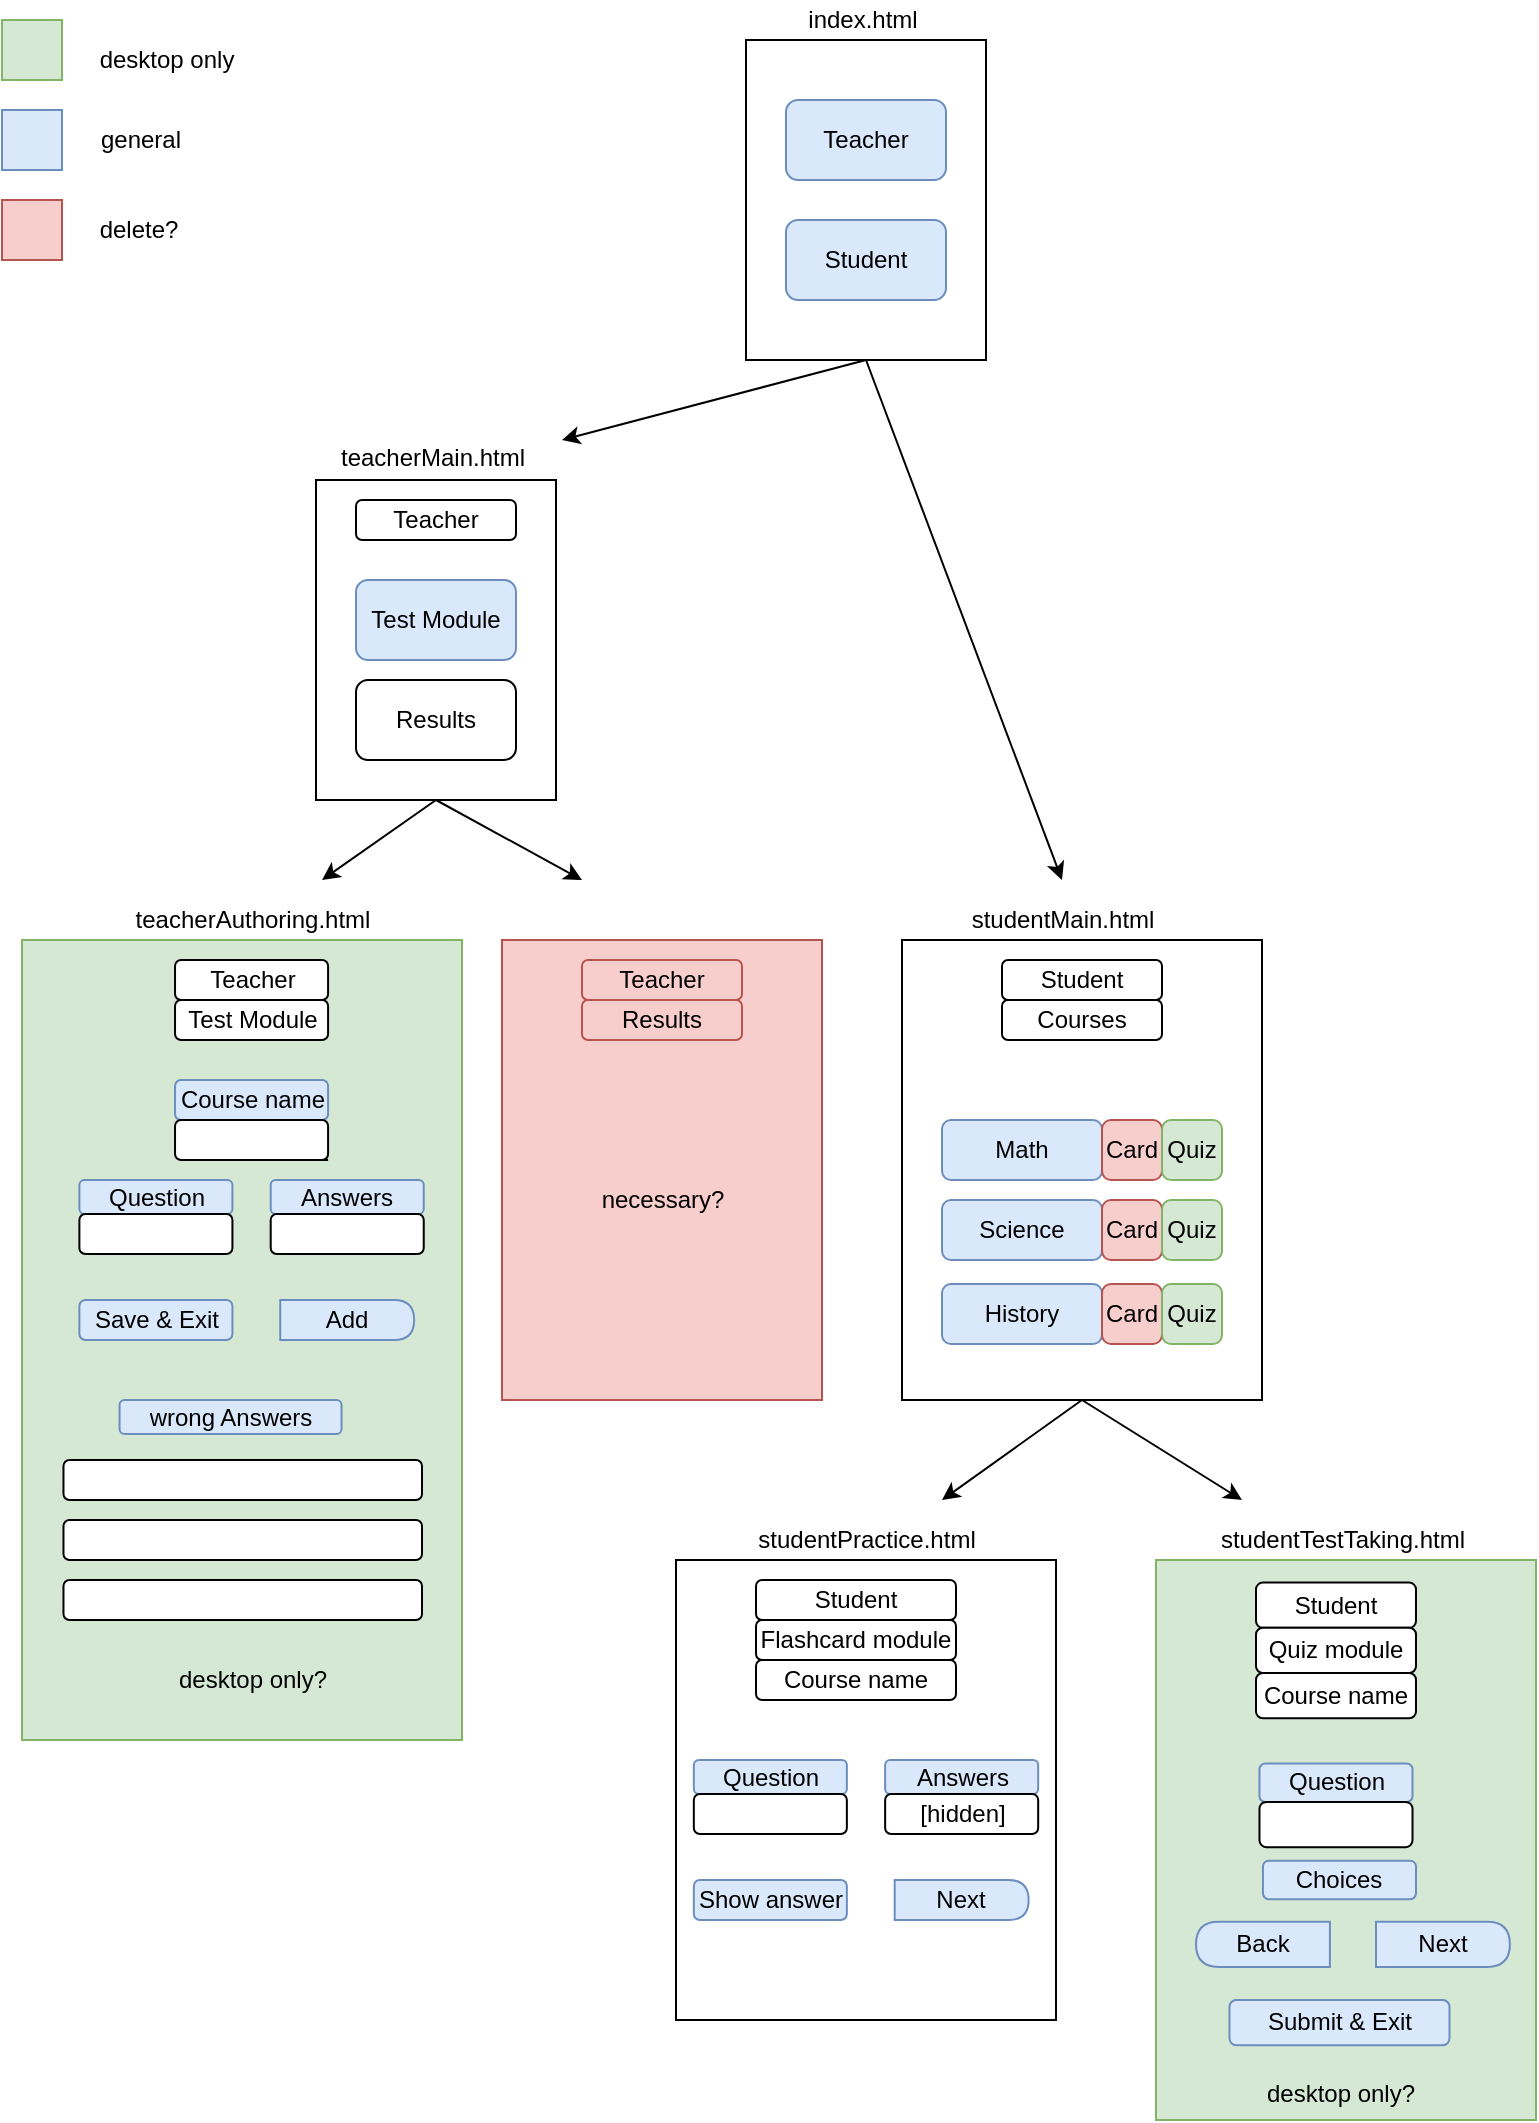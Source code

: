 <mxfile version="14.4.3" type="github" pages="2">
  <diagram id="9fD9goAlEW5F1DG-xID0" name="Page-1">
    <mxGraphModel dx="878" dy="620" grid="1" gridSize="10" guides="1" tooltips="1" connect="1" arrows="1" fold="1" page="1" pageScale="1" pageWidth="850" pageHeight="1100" math="0" shadow="0">
      <root>
        <mxCell id="0" />
        <mxCell id="1" parent="0" />
        <mxCell id="6zLcicrYt3kFBsztM3Yq-1" value="" style="rounded=0;whiteSpace=wrap;html=1;" parent="1" vertex="1">
          <mxGeometry x="402" y="40" width="120" height="160" as="geometry" />
        </mxCell>
        <mxCell id="6zLcicrYt3kFBsztM3Yq-2" value="" style="endArrow=classic;html=1;exitX=0.5;exitY=1;exitDx=0;exitDy=0;" parent="1" source="6zLcicrYt3kFBsztM3Yq-1" edge="1">
          <mxGeometry width="50" height="50" relative="1" as="geometry">
            <mxPoint x="317" y="310" as="sourcePoint" />
            <mxPoint x="560" y="460" as="targetPoint" />
          </mxGeometry>
        </mxCell>
        <mxCell id="6zLcicrYt3kFBsztM3Yq-3" value="" style="endArrow=classic;html=1;exitX=0.5;exitY=1;exitDx=0;exitDy=0;" parent="1" source="6zLcicrYt3kFBsztM3Yq-1" edge="1">
          <mxGeometry width="50" height="50" relative="1" as="geometry">
            <mxPoint x="407" y="160" as="sourcePoint" />
            <mxPoint x="310" y="240" as="targetPoint" />
          </mxGeometry>
        </mxCell>
        <mxCell id="6zLcicrYt3kFBsztM3Yq-4" value="Teacher" style="rounded=1;whiteSpace=wrap;html=1;fillColor=#dae8fc;strokeColor=#6c8ebf;" parent="1" vertex="1">
          <mxGeometry x="422" y="70" width="80" height="40" as="geometry" />
        </mxCell>
        <mxCell id="6zLcicrYt3kFBsztM3Yq-5" value="Student" style="rounded=1;whiteSpace=wrap;html=1;fillColor=#dae8fc;strokeColor=#6c8ebf;" parent="1" vertex="1">
          <mxGeometry x="422" y="130" width="80" height="40" as="geometry" />
        </mxCell>
        <mxCell id="6zLcicrYt3kFBsztM3Yq-6" value="" style="endArrow=classic;html=1;exitX=0.5;exitY=1;exitDx=0;exitDy=0;" parent="1" source="6zLcicrYt3kFBsztM3Yq-76" edge="1">
          <mxGeometry width="50" height="50" relative="1" as="geometry">
            <mxPoint x="277" y="465" as="sourcePoint" />
            <mxPoint x="190" y="460" as="targetPoint" />
          </mxGeometry>
        </mxCell>
        <mxCell id="6zLcicrYt3kFBsztM3Yq-7" value="" style="endArrow=classic;html=1;exitX=0.5;exitY=1;exitDx=0;exitDy=0;" parent="1" source="6zLcicrYt3kFBsztM3Yq-76" edge="1">
          <mxGeometry width="50" height="50" relative="1" as="geometry">
            <mxPoint x="287" y="440" as="sourcePoint" />
            <mxPoint x="320" y="460" as="targetPoint" />
          </mxGeometry>
        </mxCell>
        <mxCell id="6zLcicrYt3kFBsztM3Yq-21" value="" style="group;fillColor=#FF6666;" parent="1" vertex="1" connectable="0">
          <mxGeometry x="280" y="490" width="160" height="230" as="geometry" />
        </mxCell>
        <mxCell id="6zLcicrYt3kFBsztM3Yq-22" value="" style="rounded=0;whiteSpace=wrap;html=1;fillColor=#f8cecc;strokeColor=#b85450;" parent="6zLcicrYt3kFBsztM3Yq-21" vertex="1">
          <mxGeometry width="160" height="230" as="geometry" />
        </mxCell>
        <mxCell id="6zLcicrYt3kFBsztM3Yq-23" value="Teacher" style="rounded=1;whiteSpace=wrap;html=1;fillColor=#f8cecc;strokeColor=#b85450;" parent="6zLcicrYt3kFBsztM3Yq-21" vertex="1">
          <mxGeometry x="40" y="10" width="80" height="20" as="geometry" />
        </mxCell>
        <mxCell id="6zLcicrYt3kFBsztM3Yq-24" value="Results" style="rounded=1;whiteSpace=wrap;html=1;fillColor=#f8cecc;strokeColor=#b85450;" parent="6zLcicrYt3kFBsztM3Yq-21" vertex="1">
          <mxGeometry x="40" y="30" width="80" height="20" as="geometry" />
        </mxCell>
        <mxCell id="6zLcicrYt3kFBsztM3Yq-25" value="necessary?" style="text;html=1;align=center;verticalAlign=middle;resizable=0;points=[];autosize=1;" parent="6zLcicrYt3kFBsztM3Yq-21" vertex="1">
          <mxGeometry x="40" y="120" width="80" height="20" as="geometry" />
        </mxCell>
        <mxCell id="6zLcicrYt3kFBsztM3Yq-38" value="" style="rounded=0;whiteSpace=wrap;html=1;" parent="1" vertex="1">
          <mxGeometry x="480" y="490" width="180" height="230" as="geometry" />
        </mxCell>
        <mxCell id="6zLcicrYt3kFBsztM3Yq-39" value="Math" style="rounded=1;whiteSpace=wrap;html=1;fillColor=#dae8fc;strokeColor=#6c8ebf;" parent="1" vertex="1">
          <mxGeometry x="500" y="580" width="80" height="30" as="geometry" />
        </mxCell>
        <mxCell id="6zLcicrYt3kFBsztM3Yq-40" value="Science" style="rounded=1;whiteSpace=wrap;html=1;fillColor=#dae8fc;strokeColor=#6c8ebf;" parent="1" vertex="1">
          <mxGeometry x="500" y="620" width="80" height="30" as="geometry" />
        </mxCell>
        <mxCell id="6zLcicrYt3kFBsztM3Yq-41" value="History" style="rounded=1;whiteSpace=wrap;html=1;fillColor=#dae8fc;strokeColor=#6c8ebf;" parent="1" vertex="1">
          <mxGeometry x="500" y="662" width="80" height="30" as="geometry" />
        </mxCell>
        <mxCell id="6zLcicrYt3kFBsztM3Yq-42" value="Student" style="rounded=1;whiteSpace=wrap;html=1;" parent="1" vertex="1">
          <mxGeometry x="530" y="500" width="80" height="20" as="geometry" />
        </mxCell>
        <mxCell id="6zLcicrYt3kFBsztM3Yq-43" value="Courses" style="rounded=1;whiteSpace=wrap;html=1;" parent="1" vertex="1">
          <mxGeometry x="530" y="520" width="80" height="20" as="geometry" />
        </mxCell>
        <mxCell id="6zLcicrYt3kFBsztM3Yq-44" value="Card" style="rounded=1;whiteSpace=wrap;html=1;fillColor=#f8cecc;strokeColor=#b85450;" parent="1" vertex="1">
          <mxGeometry x="580" y="580" width="30" height="30" as="geometry" />
        </mxCell>
        <mxCell id="6zLcicrYt3kFBsztM3Yq-45" value="Quiz" style="rounded=1;whiteSpace=wrap;html=1;fillColor=#d5e8d4;strokeColor=#82b366;" parent="1" vertex="1">
          <mxGeometry x="610" y="580" width="30" height="30" as="geometry" />
        </mxCell>
        <mxCell id="6zLcicrYt3kFBsztM3Yq-46" value="Card" style="rounded=1;whiteSpace=wrap;html=1;fillColor=#f8cecc;strokeColor=#b85450;" parent="1" vertex="1">
          <mxGeometry x="580" y="620" width="30" height="30" as="geometry" />
        </mxCell>
        <mxCell id="6zLcicrYt3kFBsztM3Yq-47" value="Quiz" style="rounded=1;whiteSpace=wrap;html=1;fillColor=#d5e8d4;strokeColor=#82b366;" parent="1" vertex="1">
          <mxGeometry x="610" y="620" width="30" height="30" as="geometry" />
        </mxCell>
        <mxCell id="6zLcicrYt3kFBsztM3Yq-48" value="Card" style="rounded=1;whiteSpace=wrap;html=1;fillColor=#f8cecc;strokeColor=#b85450;" parent="1" vertex="1">
          <mxGeometry x="580" y="662" width="30" height="30" as="geometry" />
        </mxCell>
        <mxCell id="6zLcicrYt3kFBsztM3Yq-49" value="Quiz" style="rounded=1;whiteSpace=wrap;html=1;fillColor=#d5e8d4;strokeColor=#82b366;" parent="1" vertex="1">
          <mxGeometry x="610" y="662" width="30" height="30" as="geometry" />
        </mxCell>
        <mxCell id="6zLcicrYt3kFBsztM3Yq-50" value="" style="group" parent="1" vertex="1" connectable="0">
          <mxGeometry x="367" y="800" width="190" height="230" as="geometry" />
        </mxCell>
        <mxCell id="6zLcicrYt3kFBsztM3Yq-51" value="" style="rounded=0;whiteSpace=wrap;html=1;" parent="6zLcicrYt3kFBsztM3Yq-50" vertex="1">
          <mxGeometry width="190" height="230" as="geometry" />
        </mxCell>
        <mxCell id="6zLcicrYt3kFBsztM3Yq-52" value="Student" style="rounded=1;whiteSpace=wrap;html=1;" parent="6zLcicrYt3kFBsztM3Yq-50" vertex="1">
          <mxGeometry x="40" y="10" width="100" height="20" as="geometry" />
        </mxCell>
        <mxCell id="6zLcicrYt3kFBsztM3Yq-53" value="Flashcard module" style="rounded=1;whiteSpace=wrap;html=1;" parent="6zLcicrYt3kFBsztM3Yq-50" vertex="1">
          <mxGeometry x="40" y="30" width="100" height="20" as="geometry" />
        </mxCell>
        <mxCell id="6zLcicrYt3kFBsztM3Yq-54" value="Question" style="rounded=1;whiteSpace=wrap;html=1;fillColor=#dae8fc;strokeColor=#6c8ebf;" parent="6zLcicrYt3kFBsztM3Yq-50" vertex="1">
          <mxGeometry x="8.916" y="100" width="76.522" height="17" as="geometry" />
        </mxCell>
        <mxCell id="6zLcicrYt3kFBsztM3Yq-55" value="" style="rounded=1;whiteSpace=wrap;html=1;" parent="6zLcicrYt3kFBsztM3Yq-50" vertex="1">
          <mxGeometry x="8.916" y="117" width="76.522" height="20" as="geometry" />
        </mxCell>
        <mxCell id="6zLcicrYt3kFBsztM3Yq-56" value="Answers" style="rounded=1;whiteSpace=wrap;html=1;fillColor=#dae8fc;strokeColor=#6c8ebf;" parent="6zLcicrYt3kFBsztM3Yq-50" vertex="1">
          <mxGeometry x="104.568" y="100" width="76.522" height="17" as="geometry" />
        </mxCell>
        <mxCell id="6zLcicrYt3kFBsztM3Yq-57" value="[hidden]" style="rounded=1;whiteSpace=wrap;html=1;" parent="6zLcicrYt3kFBsztM3Yq-50" vertex="1">
          <mxGeometry x="104.568" y="117" width="76.522" height="20" as="geometry" />
        </mxCell>
        <mxCell id="6zLcicrYt3kFBsztM3Yq-58" value="Next" style="shape=delay;whiteSpace=wrap;html=1;fontSize=12;fillColor=#dae8fc;strokeColor=#6c8ebf;" parent="6zLcicrYt3kFBsztM3Yq-50" vertex="1">
          <mxGeometry x="109.35" y="160" width="66.957" height="20" as="geometry" />
        </mxCell>
        <mxCell id="6zLcicrYt3kFBsztM3Yq-59" value="Show answer" style="rounded=1;whiteSpace=wrap;html=1;fillColor=#dae8fc;strokeColor=#6c8ebf;" parent="6zLcicrYt3kFBsztM3Yq-50" vertex="1">
          <mxGeometry x="8.916" y="160" width="76.522" height="20" as="geometry" />
        </mxCell>
        <mxCell id="6zLcicrYt3kFBsztM3Yq-60" value="Course name" style="rounded=1;whiteSpace=wrap;html=1;" parent="6zLcicrYt3kFBsztM3Yq-50" vertex="1">
          <mxGeometry x="40" y="50" width="100" height="20" as="geometry" />
        </mxCell>
        <mxCell id="6zLcicrYt3kFBsztM3Yq-61" value="" style="group;fillColor=#d5e8d4;strokeColor=#82b366;" parent="1" vertex="1" connectable="0">
          <mxGeometry x="607" y="800" width="190" height="280" as="geometry" />
        </mxCell>
        <mxCell id="6zLcicrYt3kFBsztM3Yq-62" value="" style="rounded=0;whiteSpace=wrap;html=1;fillColor=#d5e8d4;strokeColor=#82b366;" parent="6zLcicrYt3kFBsztM3Yq-61" vertex="1">
          <mxGeometry width="190" height="280" as="geometry" />
        </mxCell>
        <mxCell id="6zLcicrYt3kFBsztM3Yq-63" value="Student" style="rounded=1;whiteSpace=wrap;html=1;" parent="6zLcicrYt3kFBsztM3Yq-61" vertex="1">
          <mxGeometry x="50" y="11.304" width="80" height="22.609" as="geometry" />
        </mxCell>
        <mxCell id="6zLcicrYt3kFBsztM3Yq-64" value="Quiz module" style="rounded=1;whiteSpace=wrap;html=1;" parent="6zLcicrYt3kFBsztM3Yq-61" vertex="1">
          <mxGeometry x="50" y="33.913" width="80" height="22.609" as="geometry" />
        </mxCell>
        <mxCell id="6zLcicrYt3kFBsztM3Yq-65" value="Question" style="rounded=1;whiteSpace=wrap;html=1;fillColor=#dae8fc;strokeColor=#6c8ebf;" parent="6zLcicrYt3kFBsztM3Yq-61" vertex="1">
          <mxGeometry x="51.736" y="101.739" width="76.522" height="19.217" as="geometry" />
        </mxCell>
        <mxCell id="6zLcicrYt3kFBsztM3Yq-66" value="" style="rounded=1;whiteSpace=wrap;html=1;" parent="6zLcicrYt3kFBsztM3Yq-61" vertex="1">
          <mxGeometry x="51.736" y="120.957" width="76.522" height="22.609" as="geometry" />
        </mxCell>
        <mxCell id="6zLcicrYt3kFBsztM3Yq-67" value="Next" style="shape=delay;whiteSpace=wrap;html=1;fontSize=12;fillColor=#dae8fc;strokeColor=#6c8ebf;" parent="6zLcicrYt3kFBsztM3Yq-61" vertex="1">
          <mxGeometry x="110.0" y="180.87" width="66.957" height="22.609" as="geometry" />
        </mxCell>
        <mxCell id="6zLcicrYt3kFBsztM3Yq-68" value="Submit &amp;amp; Exit" style="rounded=1;whiteSpace=wrap;html=1;fillColor=#dae8fc;strokeColor=#6c8ebf;" parent="6zLcicrYt3kFBsztM3Yq-61" vertex="1">
          <mxGeometry x="36.74" y="219.997" width="110" height="22.609" as="geometry" />
        </mxCell>
        <mxCell id="6zLcicrYt3kFBsztM3Yq-69" value="Course name" style="rounded=1;whiteSpace=wrap;html=1;" parent="6zLcicrYt3kFBsztM3Yq-61" vertex="1">
          <mxGeometry x="50" y="56.522" width="80" height="22.609" as="geometry" />
        </mxCell>
        <mxCell id="6zLcicrYt3kFBsztM3Yq-70" value="Choices" style="rounded=1;whiteSpace=wrap;html=1;fillColor=#dae8fc;strokeColor=#6c8ebf;" parent="6zLcicrYt3kFBsztM3Yq-61" vertex="1">
          <mxGeometry x="53.478" y="150.348" width="76.522" height="19.217" as="geometry" />
        </mxCell>
        <mxCell id="6zLcicrYt3kFBsztM3Yq-71" value="Back" style="shape=delay;whiteSpace=wrap;html=1;fontSize=12;fillColor=#dae8fc;strokeColor=#6c8ebf;flipH=1;" parent="6zLcicrYt3kFBsztM3Yq-61" vertex="1">
          <mxGeometry x="20.0" y="180.87" width="66.957" height="22.609" as="geometry" />
        </mxCell>
        <mxCell id="6zLcicrYt3kFBsztM3Yq-80" value="desktop only?" style="text;html=1;align=center;verticalAlign=middle;resizable=0;points=[];autosize=1;" parent="6zLcicrYt3kFBsztM3Yq-61" vertex="1">
          <mxGeometry x="46.74" y="256.61" width="90" height="20" as="geometry" />
        </mxCell>
        <mxCell id="6zLcicrYt3kFBsztM3Yq-72" value="" style="endArrow=classic;html=1;exitX=0.5;exitY=1;exitDx=0;exitDy=0;" parent="1" source="6zLcicrYt3kFBsztM3Yq-38" edge="1">
          <mxGeometry width="50" height="50" relative="1" as="geometry">
            <mxPoint x="747" y="780" as="sourcePoint" />
            <mxPoint x="650" y="770" as="targetPoint" />
          </mxGeometry>
        </mxCell>
        <mxCell id="6zLcicrYt3kFBsztM3Yq-73" value="" style="endArrow=classic;html=1;exitX=0.5;exitY=1;exitDx=0;exitDy=0;" parent="1" source="6zLcicrYt3kFBsztM3Yq-38" edge="1">
          <mxGeometry width="50" height="50" relative="1" as="geometry">
            <mxPoint x="577" y="780" as="sourcePoint" />
            <mxPoint x="500" y="770" as="targetPoint" />
          </mxGeometry>
        </mxCell>
        <mxCell id="6zLcicrYt3kFBsztM3Yq-75" value="" style="group" parent="1" connectable="0" vertex="1">
          <mxGeometry x="187" y="260" width="120" height="160" as="geometry" />
        </mxCell>
        <mxCell id="6zLcicrYt3kFBsztM3Yq-76" value="" style="rounded=0;whiteSpace=wrap;html=1;" parent="6zLcicrYt3kFBsztM3Yq-75" vertex="1">
          <mxGeometry width="120" height="160" as="geometry" />
        </mxCell>
        <mxCell id="6zLcicrYt3kFBsztM3Yq-77" value="Teacher" style="rounded=1;whiteSpace=wrap;html=1;" parent="6zLcicrYt3kFBsztM3Yq-75" vertex="1">
          <mxGeometry x="20" y="10" width="80" height="20" as="geometry" />
        </mxCell>
        <mxCell id="6zLcicrYt3kFBsztM3Yq-78" value="Test Module" style="rounded=1;whiteSpace=wrap;html=1;fillColor=#dae8fc;strokeColor=#6c8ebf;" parent="6zLcicrYt3kFBsztM3Yq-75" vertex="1">
          <mxGeometry x="20" y="50" width="80" height="40" as="geometry" />
        </mxCell>
        <mxCell id="6zLcicrYt3kFBsztM3Yq-79" value="Results" style="rounded=1;whiteSpace=wrap;html=1;" parent="6zLcicrYt3kFBsztM3Yq-75" vertex="1">
          <mxGeometry x="20" y="100" width="80" height="40" as="geometry" />
        </mxCell>
        <mxCell id="GenMaW30tC9q8amXC3VV-1" value="teacherAuthoring.html" style="text;html=1;resizable=0;autosize=1;align=center;verticalAlign=middle;points=[];fillColor=none;strokeColor=none;rounded=0;" parent="1" vertex="1">
          <mxGeometry x="90" y="470" width="130" height="20" as="geometry" />
        </mxCell>
        <mxCell id="GenMaW30tC9q8amXC3VV-3" value="studentMain.html" style="text;html=1;resizable=0;autosize=1;align=center;verticalAlign=middle;points=[];fillColor=none;strokeColor=none;rounded=0;" parent="1" vertex="1">
          <mxGeometry x="505" y="470" width="110" height="20" as="geometry" />
        </mxCell>
        <mxCell id="GenMaW30tC9q8amXC3VV-5" value="" style="rounded=0;whiteSpace=wrap;html=1;fillColor=#d5e8d4;strokeColor=#82b366;" parent="1" vertex="1">
          <mxGeometry x="30" y="30" width="30" height="30" as="geometry" />
        </mxCell>
        <mxCell id="cYy0Dv5qFqre1TIyRevT-1" value="" style="rounded=0;whiteSpace=wrap;html=1;fillColor=#dae8fc;strokeColor=#6c8ebf;" parent="1" vertex="1">
          <mxGeometry x="30" y="75" width="30" height="30" as="geometry" />
        </mxCell>
        <mxCell id="cYy0Dv5qFqre1TIyRevT-2" value="" style="rounded=0;whiteSpace=wrap;html=1;fillColor=#f8cecc;strokeColor=#b85450;" parent="1" vertex="1">
          <mxGeometry x="30" y="120" width="30" height="30" as="geometry" />
        </mxCell>
        <mxCell id="cYy0Dv5qFqre1TIyRevT-3" value="desktop only" style="text;html=1;align=center;verticalAlign=middle;resizable=0;points=[];autosize=1;" parent="1" vertex="1">
          <mxGeometry x="72" y="40" width="80" height="20" as="geometry" />
        </mxCell>
        <mxCell id="cYy0Dv5qFqre1TIyRevT-4" value="delete?" style="text;html=1;align=center;verticalAlign=middle;resizable=0;points=[];autosize=1;" parent="1" vertex="1">
          <mxGeometry x="73" y="125" width="50" height="20" as="geometry" />
        </mxCell>
        <mxCell id="cYy0Dv5qFqre1TIyRevT-5" value="general" style="text;html=1;align=center;verticalAlign=middle;resizable=0;points=[];autosize=1;" parent="1" vertex="1">
          <mxGeometry x="69" y="80" width="60" height="20" as="geometry" />
        </mxCell>
        <mxCell id="cYy0Dv5qFqre1TIyRevT-7" value="teacherMain.html" style="text;html=1;align=center;verticalAlign=middle;resizable=0;points=[];autosize=1;" parent="1" vertex="1">
          <mxGeometry x="190" y="239" width="110" height="20" as="geometry" />
        </mxCell>
        <mxCell id="cYy0Dv5qFqre1TIyRevT-8" value="index.html" style="text;html=1;align=center;verticalAlign=middle;resizable=0;points=[];autosize=1;" parent="1" vertex="1">
          <mxGeometry x="425" y="20" width="70" height="20" as="geometry" />
        </mxCell>
        <mxCell id="cYy0Dv5qFqre1TIyRevT-9" value="studentTestTaking.html" style="text;html=1;align=center;verticalAlign=middle;resizable=0;points=[];autosize=1;" parent="1" vertex="1">
          <mxGeometry x="630" y="780" width="140" height="20" as="geometry" />
        </mxCell>
        <mxCell id="cYy0Dv5qFqre1TIyRevT-10" value="studentPractice.html" style="text;html=1;align=center;verticalAlign=middle;resizable=0;points=[];autosize=1;" parent="1" vertex="1">
          <mxGeometry x="402" y="780" width="120" height="20" as="geometry" />
        </mxCell>
        <mxCell id="6zLcicrYt3kFBsztM3Yq-9" value="" style="rounded=0;whiteSpace=wrap;html=1;fillColor=#d5e8d4;strokeColor=#82b366;" parent="1" vertex="1">
          <mxGeometry x="40" y="490" width="220" height="400" as="geometry" />
        </mxCell>
        <mxCell id="6zLcicrYt3kFBsztM3Yq-10" value="Teacher" style="rounded=1;whiteSpace=wrap;html=1;" parent="1" vertex="1">
          <mxGeometry x="116.522" y="500" width="76.522" height="20" as="geometry" />
        </mxCell>
        <mxCell id="6zLcicrYt3kFBsztM3Yq-11" style="edgeStyle=orthogonalEdgeStyle;rounded=0;orthogonalLoop=1;jettySize=auto;html=1;exitX=1;exitY=0;exitDx=0;exitDy=0;fontSize=8;" parent="1" edge="1">
          <mxGeometry x="40" y="490" as="geometry">
            <mxPoint x="193.043" y="600" as="sourcePoint" />
            <mxPoint x="188.261" y="580" as="targetPoint" />
          </mxGeometry>
        </mxCell>
        <mxCell id="6zLcicrYt3kFBsztM3Yq-12" value="Question" style="rounded=1;whiteSpace=wrap;html=1;fillColor=#dae8fc;strokeColor=#6c8ebf;" parent="1" vertex="1">
          <mxGeometry x="68.696" y="610" width="76.522" height="17" as="geometry" />
        </mxCell>
        <mxCell id="6zLcicrYt3kFBsztM3Yq-13" value="Test Module" style="rounded=1;whiteSpace=wrap;html=1;" parent="1" vertex="1">
          <mxGeometry x="116.522" y="520" width="76.522" height="20" as="geometry" />
        </mxCell>
        <mxCell id="6zLcicrYt3kFBsztM3Yq-14" value="Course name" style="rounded=1;whiteSpace=wrap;html=1;fillColor=#dae8fc;strokeColor=#6c8ebf;" parent="1" vertex="1">
          <mxGeometry x="116.522" y="560" width="76.522" height="20" as="geometry" />
        </mxCell>
        <mxCell id="6zLcicrYt3kFBsztM3Yq-15" value="" style="rounded=1;whiteSpace=wrap;html=1;" parent="1" vertex="1">
          <mxGeometry x="116.522" y="580" width="76.522" height="20" as="geometry" />
        </mxCell>
        <mxCell id="6zLcicrYt3kFBsztM3Yq-16" value="" style="rounded=1;whiteSpace=wrap;html=1;" parent="1" vertex="1">
          <mxGeometry x="68.696" y="627" width="76.522" height="20" as="geometry" />
        </mxCell>
        <mxCell id="6zLcicrYt3kFBsztM3Yq-17" value="Answers" style="rounded=1;whiteSpace=wrap;html=1;fillColor=#dae8fc;strokeColor=#6c8ebf;" parent="1" vertex="1">
          <mxGeometry x="164.348" y="610" width="76.522" height="17" as="geometry" />
        </mxCell>
        <mxCell id="6zLcicrYt3kFBsztM3Yq-18" value="" style="rounded=1;whiteSpace=wrap;html=1;" parent="1" vertex="1">
          <mxGeometry x="164.348" y="627" width="76.522" height="20" as="geometry" />
        </mxCell>
        <mxCell id="6zLcicrYt3kFBsztM3Yq-19" value="Add" style="shape=delay;whiteSpace=wrap;html=1;fontSize=12;fillColor=#dae8fc;strokeColor=#6c8ebf;" parent="1" vertex="1">
          <mxGeometry x="169.13" y="670" width="66.957" height="20" as="geometry" />
        </mxCell>
        <mxCell id="6zLcicrYt3kFBsztM3Yq-20" value="Save &amp;amp; Exit" style="rounded=1;whiteSpace=wrap;html=1;fillColor=#dae8fc;strokeColor=#6c8ebf;" parent="1" vertex="1">
          <mxGeometry x="68.696" y="670" width="76.522" height="20" as="geometry" />
        </mxCell>
        <mxCell id="6zLcicrYt3kFBsztM3Yq-74" value="desktop only?" style="text;html=1;align=center;verticalAlign=middle;resizable=0;points=[];autosize=1;" parent="1" vertex="1">
          <mxGeometry x="110" y="850" width="90" height="20" as="geometry" />
        </mxCell>
        <mxCell id="1pgZA6BiGX_e1k4vTzeB-1" value="wrong Answers" style="rounded=1;whiteSpace=wrap;html=1;fillColor=#dae8fc;strokeColor=#6c8ebf;" vertex="1" parent="1">
          <mxGeometry x="88.78" y="720" width="111" height="17" as="geometry" />
        </mxCell>
        <mxCell id="1pgZA6BiGX_e1k4vTzeB-2" value="" style="rounded=1;whiteSpace=wrap;html=1;" vertex="1" parent="1">
          <mxGeometry x="60.74" y="750" width="179.26" height="20" as="geometry" />
        </mxCell>
        <mxCell id="1pgZA6BiGX_e1k4vTzeB-3" value="" style="rounded=1;whiteSpace=wrap;html=1;" vertex="1" parent="1">
          <mxGeometry x="60.74" y="780" width="179.26" height="20" as="geometry" />
        </mxCell>
        <mxCell id="1pgZA6BiGX_e1k4vTzeB-4" value="" style="rounded=1;whiteSpace=wrap;html=1;" vertex="1" parent="1">
          <mxGeometry x="60.74" y="810" width="179.26" height="20" as="geometry" />
        </mxCell>
      </root>
    </mxGraphModel>
  </diagram>
  <diagram id="BmSE2aoRar_VW7veop-z" name="studentMain">
    <mxGraphModel dx="878" dy="620" grid="1" gridSize="10" guides="1" tooltips="1" connect="1" arrows="1" fold="1" page="1" pageScale="1" pageWidth="850" pageHeight="1100" math="0" shadow="0">
      <root>
        <mxCell id="NoqR4jY5gbtJgDWmboDG-0" />
        <mxCell id="NoqR4jY5gbtJgDWmboDG-1" parent="NoqR4jY5gbtJgDWmboDG-0" />
        <mxCell id="TfzWrg69pO93qAZr4uCZ-27" value="" style="shape=table;html=1;whiteSpace=wrap;startSize=0;container=1;collapsible=0;childLayout=tableLayout;" vertex="1" parent="NoqR4jY5gbtJgDWmboDG-1">
          <mxGeometry x="200" y="280" width="400" height="320" as="geometry" />
        </mxCell>
        <mxCell id="TfzWrg69pO93qAZr4uCZ-28" value="" style="shape=partialRectangle;html=1;whiteSpace=wrap;collapsible=0;dropTarget=0;pointerEvents=0;fillColor=none;top=0;left=0;bottom=0;right=0;points=[[0,0.5],[1,0.5]];portConstraint=eastwest;" vertex="1" parent="TfzWrg69pO93qAZr4uCZ-27">
          <mxGeometry width="400" height="162" as="geometry" />
        </mxCell>
        <mxCell id="TfzWrg69pO93qAZr4uCZ-29" value="" style="shape=partialRectangle;html=1;whiteSpace=wrap;connectable=0;fillColor=none;top=0;left=0;bottom=0;right=0;overflow=hidden;" vertex="1" parent="TfzWrg69pO93qAZr4uCZ-28">
          <mxGeometry width="134" height="162" as="geometry" />
        </mxCell>
        <mxCell id="TfzWrg69pO93qAZr4uCZ-30" value="" style="shape=partialRectangle;html=1;whiteSpace=wrap;connectable=0;fillColor=none;top=0;left=0;bottom=0;right=0;overflow=hidden;" vertex="1" parent="TfzWrg69pO93qAZr4uCZ-28">
          <mxGeometry x="134" width="132" height="162" as="geometry" />
        </mxCell>
        <mxCell id="TfzWrg69pO93qAZr4uCZ-31" value="" style="shape=partialRectangle;html=1;whiteSpace=wrap;connectable=0;fillColor=none;top=0;left=0;bottom=0;right=0;overflow=hidden;" vertex="1" parent="TfzWrg69pO93qAZr4uCZ-28">
          <mxGeometry x="266" width="134" height="162" as="geometry" />
        </mxCell>
        <mxCell id="TfzWrg69pO93qAZr4uCZ-32" value="" style="shape=partialRectangle;html=1;whiteSpace=wrap;collapsible=0;dropTarget=0;pointerEvents=0;fillColor=none;top=0;left=0;bottom=0;right=0;points=[[0,0.5],[1,0.5]];portConstraint=eastwest;" vertex="1" parent="TfzWrg69pO93qAZr4uCZ-27">
          <mxGeometry y="162" width="400" height="158" as="geometry" />
        </mxCell>
        <mxCell id="TfzWrg69pO93qAZr4uCZ-33" value="" style="shape=partialRectangle;html=1;whiteSpace=wrap;connectable=0;fillColor=none;top=0;left=0;bottom=0;right=0;overflow=hidden;" vertex="1" parent="TfzWrg69pO93qAZr4uCZ-32">
          <mxGeometry width="134" height="158" as="geometry" />
        </mxCell>
        <mxCell id="TfzWrg69pO93qAZr4uCZ-34" value="" style="shape=partialRectangle;html=1;whiteSpace=wrap;connectable=0;fillColor=none;top=0;left=0;bottom=0;right=0;overflow=hidden;" vertex="1" parent="TfzWrg69pO93qAZr4uCZ-32">
          <mxGeometry x="134" width="132" height="158" as="geometry" />
        </mxCell>
        <mxCell id="TfzWrg69pO93qAZr4uCZ-35" value="" style="shape=partialRectangle;html=1;whiteSpace=wrap;connectable=0;fillColor=none;top=0;left=0;bottom=0;right=0;overflow=hidden;" vertex="1" parent="TfzWrg69pO93qAZr4uCZ-32">
          <mxGeometry x="266" width="134" height="158" as="geometry" />
        </mxCell>
        <mxCell id="TfzWrg69pO93qAZr4uCZ-0" value="" style="rounded=0;whiteSpace=wrap;html=1;fillColor=#f5f5f5;strokeColor=#666666;fontColor=#333333;" vertex="1" parent="NoqR4jY5gbtJgDWmboDG-1">
          <mxGeometry x="200" y="60" width="330" height="40" as="geometry" />
        </mxCell>
        <mxCell id="TfzWrg69pO93qAZr4uCZ-1" value="Math 301: Advanced Algebra" style="text;html=1;align=center;verticalAlign=middle;resizable=0;points=[];autosize=1;" vertex="1" parent="NoqR4jY5gbtJgDWmboDG-1">
          <mxGeometry x="210" y="70" width="170" height="20" as="geometry" />
        </mxCell>
        <mxCell id="TfzWrg69pO93qAZr4uCZ-2" value="" style="rounded=0;whiteSpace=wrap;html=1;fillColor=#FF9999;" vertex="1" parent="NoqR4jY5gbtJgDWmboDG-1">
          <mxGeometry x="530" y="60" width="70" height="40" as="geometry" />
        </mxCell>
        <mxCell id="TfzWrg69pO93qAZr4uCZ-3" value="QUIZ" style="text;html=1;align=center;verticalAlign=middle;resizable=0;points=[];autosize=1;" vertex="1" parent="NoqR4jY5gbtJgDWmboDG-1">
          <mxGeometry x="545" y="70" width="40" height="20" as="geometry" />
        </mxCell>
        <mxCell id="TfzWrg69pO93qAZr4uCZ-4" value="" style="rounded=0;whiteSpace=wrap;html=1;fillColor=#f5f5f5;strokeColor=#666666;fontColor=#333333;" vertex="1" parent="NoqR4jY5gbtJgDWmboDG-1">
          <mxGeometry x="200" y="110" width="330" height="40" as="geometry" />
        </mxCell>
        <mxCell id="TfzWrg69pO93qAZr4uCZ-5" value="Biology 314: The Human Anatomy" style="text;html=1;align=center;verticalAlign=middle;resizable=0;points=[];autosize=1;" vertex="1" parent="NoqR4jY5gbtJgDWmboDG-1">
          <mxGeometry x="209" y="120" width="200" height="20" as="geometry" />
        </mxCell>
        <mxCell id="TfzWrg69pO93qAZr4uCZ-6" value="" style="rounded=0;whiteSpace=wrap;html=1;fillColor=#B3B3B3;" vertex="1" parent="NoqR4jY5gbtJgDWmboDG-1">
          <mxGeometry x="530" y="110" width="70" height="40" as="geometry" />
        </mxCell>
        <mxCell id="TfzWrg69pO93qAZr4uCZ-8" value="" style="rounded=0;whiteSpace=wrap;html=1;fillColor=#f5f5f5;strokeColor=#666666;fontColor=#333333;" vertex="1" parent="NoqR4jY5gbtJgDWmboDG-1">
          <mxGeometry x="200" y="160" width="330" height="40" as="geometry" />
        </mxCell>
        <mxCell id="TfzWrg69pO93qAZr4uCZ-9" value="English 321: Romantic Literature" style="text;html=1;align=center;verticalAlign=middle;resizable=0;points=[];autosize=1;" vertex="1" parent="NoqR4jY5gbtJgDWmboDG-1">
          <mxGeometry x="211" y="170" width="190" height="20" as="geometry" />
        </mxCell>
        <mxCell id="TfzWrg69pO93qAZr4uCZ-10" value="" style="rounded=0;whiteSpace=wrap;html=1;fillColor=#B3B3B3;" vertex="1" parent="NoqR4jY5gbtJgDWmboDG-1">
          <mxGeometry x="530" y="160" width="70" height="40" as="geometry" />
        </mxCell>
        <mxCell id="TfzWrg69pO93qAZr4uCZ-13" value="" style="rounded=0;whiteSpace=wrap;html=1;fillColor=#f5f5f5;strokeColor=#666666;fontColor=#333333;" vertex="1" parent="NoqR4jY5gbtJgDWmboDG-1">
          <mxGeometry x="200" y="210" width="330" height="40" as="geometry" />
        </mxCell>
        <mxCell id="TfzWrg69pO93qAZr4uCZ-14" value="History 358: Ancient Civilizations" style="text;html=1;align=center;verticalAlign=middle;resizable=0;points=[];autosize=1;" vertex="1" parent="NoqR4jY5gbtJgDWmboDG-1">
          <mxGeometry x="211" y="220" width="190" height="20" as="geometry" />
        </mxCell>
        <mxCell id="TfzWrg69pO93qAZr4uCZ-15" value="" style="rounded=0;whiteSpace=wrap;html=1;fillColor=#FF9999;" vertex="1" parent="NoqR4jY5gbtJgDWmboDG-1">
          <mxGeometry x="530" y="210" width="70" height="40" as="geometry" />
        </mxCell>
        <mxCell id="TfzWrg69pO93qAZr4uCZ-16" value="QUIZ" style="text;html=1;align=center;verticalAlign=middle;resizable=0;points=[];autosize=1;" vertex="1" parent="NoqR4jY5gbtJgDWmboDG-1">
          <mxGeometry x="545" y="220" width="40" height="20" as="geometry" />
        </mxCell>
        <mxCell id="TfzWrg69pO93qAZr4uCZ-18" value="Math 301" style="text;html=1;align=center;verticalAlign=middle;resizable=0;points=[];autosize=1;" vertex="1" parent="NoqR4jY5gbtJgDWmboDG-1">
          <mxGeometry x="230" y="290" width="70" height="20" as="geometry" />
        </mxCell>
        <mxCell id="TfzWrg69pO93qAZr4uCZ-19" value="Biology 314" style="text;html=1;align=center;verticalAlign=middle;resizable=0;points=[];autosize=1;" vertex="1" parent="NoqR4jY5gbtJgDWmboDG-1">
          <mxGeometry x="360" y="290" width="80" height="20" as="geometry" />
        </mxCell>
        <mxCell id="TfzWrg69pO93qAZr4uCZ-20" value="English 321" style="text;html=1;align=center;verticalAlign=middle;resizable=0;points=[];autosize=1;" vertex="1" parent="NoqR4jY5gbtJgDWmboDG-1">
          <mxGeometry x="490" y="290" width="80" height="20" as="geometry" />
        </mxCell>
        <mxCell id="TfzWrg69pO93qAZr4uCZ-21" value="History 358" style="text;html=1;align=center;verticalAlign=middle;resizable=0;points=[];autosize=1;" vertex="1" parent="NoqR4jY5gbtJgDWmboDG-1">
          <mxGeometry x="225" y="450" width="80" height="20" as="geometry" />
        </mxCell>
        <mxCell id="TfzWrg69pO93qAZr4uCZ-22" value="Litérature 325" style="text;html=1;align=center;verticalAlign=middle;resizable=0;points=[];autosize=1;" vertex="1" parent="NoqR4jY5gbtJgDWmboDG-1">
          <mxGeometry x="355" y="450" width="90" height="20" as="geometry" />
        </mxCell>
        <mxCell id="TfzWrg69pO93qAZr4uCZ-23" value="Physics 331" style="text;html=1;align=center;verticalAlign=middle;resizable=0;points=[];autosize=1;" vertex="1" parent="NoqR4jY5gbtJgDWmboDG-1">
          <mxGeometry x="490" y="450" width="80" height="20" as="geometry" />
        </mxCell>
        <mxCell id="TfzWrg69pO93qAZr4uCZ-26" value="" style="endArrow=none;html=1;" edge="1" parent="NoqR4jY5gbtJgDWmboDG-1" target="TfzWrg69pO93qAZr4uCZ-27">
          <mxGeometry width="50" height="50" relative="1" as="geometry">
            <mxPoint x="600" y="440" as="sourcePoint" />
            <mxPoint x="450" y="230" as="targetPoint" />
          </mxGeometry>
        </mxCell>
        <mxCell id="TfzWrg69pO93qAZr4uCZ-52" value="average" style="text;html=1;align=center;verticalAlign=middle;resizable=0;points=[];autosize=1;" vertex="1" parent="NoqR4jY5gbtJgDWmboDG-1">
          <mxGeometry x="235" y="410" width="60" height="20" as="geometry" />
        </mxCell>
        <mxCell id="TfzWrg69pO93qAZr4uCZ-53" value="76%" style="text;html=1;align=center;verticalAlign=middle;resizable=0;points=[];autosize=1;fontSize=48;fontColor=#999999;" vertex="1" parent="NoqR4jY5gbtJgDWmboDG-1">
          <mxGeometry x="218" y="340" width="110" height="60" as="geometry" />
        </mxCell>
        <mxCell id="TfzWrg69pO93qAZr4uCZ-54" value="61%" style="text;html=1;align=center;verticalAlign=middle;resizable=0;points=[];autosize=1;fontSize=48;fontColor=#999999;" vertex="1" parent="NoqR4jY5gbtJgDWmboDG-1">
          <mxGeometry x="345" y="340" width="110" height="60" as="geometry" />
        </mxCell>
        <mxCell id="TfzWrg69pO93qAZr4uCZ-55" value="83%" style="text;html=1;align=center;verticalAlign=middle;resizable=0;points=[];autosize=1;fontSize=48;fontColor=#999999;" vertex="1" parent="NoqR4jY5gbtJgDWmboDG-1">
          <mxGeometry x="478" y="340" width="110" height="60" as="geometry" />
        </mxCell>
        <mxCell id="TfzWrg69pO93qAZr4uCZ-56" value="95%" style="text;html=1;align=center;verticalAlign=middle;resizable=0;points=[];autosize=1;fontSize=48;fontColor=#999999;" vertex="1" parent="NoqR4jY5gbtJgDWmboDG-1">
          <mxGeometry x="218" y="500" width="110" height="60" as="geometry" />
        </mxCell>
        <mxCell id="TfzWrg69pO93qAZr4uCZ-57" value="67%" style="text;html=1;align=center;verticalAlign=middle;resizable=0;points=[];autosize=1;fontSize=48;fontColor=#999999;" vertex="1" parent="NoqR4jY5gbtJgDWmboDG-1">
          <mxGeometry x="350" y="500" width="110" height="60" as="geometry" />
        </mxCell>
        <mxCell id="TfzWrg69pO93qAZr4uCZ-58" value="82%" style="text;html=1;align=center;verticalAlign=middle;resizable=0;points=[];autosize=1;fontSize=48;fontColor=#999999;" vertex="1" parent="NoqR4jY5gbtJgDWmboDG-1">
          <mxGeometry x="475" y="500" width="110" height="60" as="geometry" />
        </mxCell>
      </root>
    </mxGraphModel>
  </diagram>
</mxfile>
